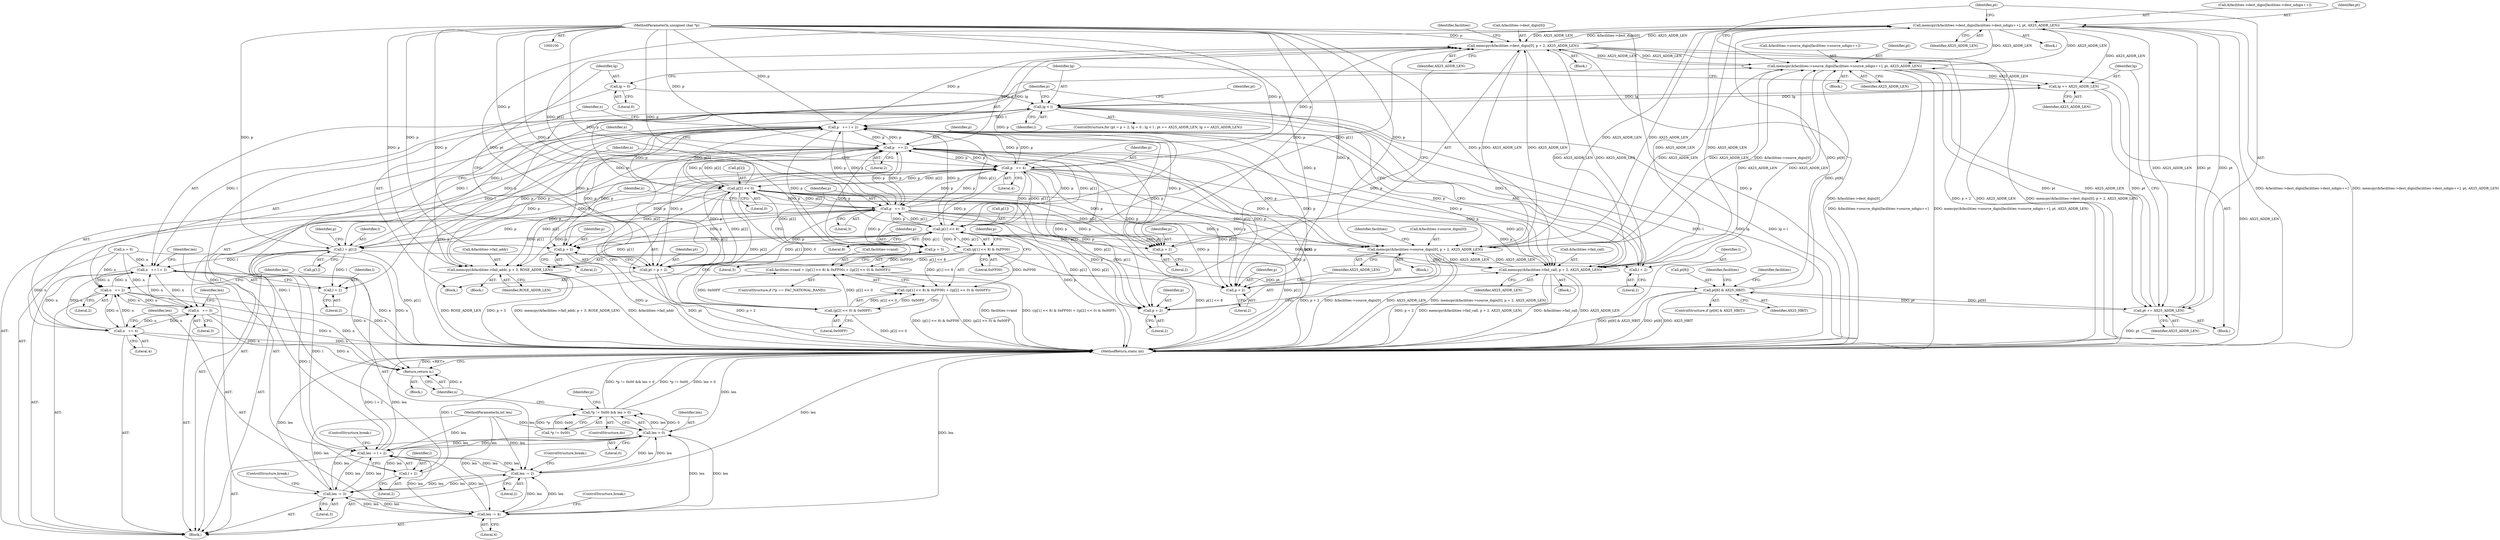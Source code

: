 digraph "0_linux_be20250c13f88375345ad99950190685eda51eb8_1@API" {
"1000329" [label="(Call,memcpy(&facilities->dest_digis[facilities->dest_ndigis++], pt, AX25_ADDR_LEN))"];
"1000224" [label="(Call,memcpy(&facilities->dest_digis[0], p + 2, AX25_ADDR_LEN))"];
"1000364" [label="(Call,p   += l + 2)"];
"1000302" [label="(Call,lg < l)"];
"1000309" [label="(Call,lg += AX25_ADDR_LEN)"];
"1000329" [label="(Call,memcpy(&facilities->dest_digis[facilities->dest_ndigis++], pt, AX25_ADDR_LEN))"];
"1000314" [label="(Call,pt[6] & AX25_HBIT)"];
"1000306" [label="(Call,pt += AX25_ADDR_LEN)"];
"1000352" [label="(Call,memcpy(&facilities->source_digis[facilities->source_ndigis++], pt, AX25_ADDR_LEN))"];
"1000197" [label="(Call,memcpy(&facilities->source_digis[0], p + 2, AX25_ADDR_LEN))"];
"1000125" [label="(Call,p   += 2)"];
"1000171" [label="(Call,p   += 4)"];
"1000154" [label="(Call,p[2] << 0)"];
"1000160" [label="(Call,p   += 3)"];
"1000147" [label="(Call,p[1] << 8)"];
"1000101" [label="(MethodParameterIn,unsigned char *p)"];
"1000247" [label="(Call,memcpy(&facilities->fail_call, p + 2, AX25_ADDR_LEN))"];
"1000294" [label="(Call,pt = p + 2)"];
"1000299" [label="(Call,lg = 0)"];
"1000182" [label="(Call,l = p[1])"];
"1000146" [label="(Call,(p[1] << 8) & 0xFF00)"];
"1000141" [label="(Call,facilities->rand = ((p[1] << 8) & 0xFF00) + ((p[2] << 0) & 0x00FF))"];
"1000145" [label="(Call,((p[1] << 8) & 0xFF00) + ((p[2] << 0) & 0x00FF))"];
"1000153" [label="(Call,(p[2] << 0) & 0x00FF)"];
"1000366" [label="(Call,l + 2)"];
"1000369" [label="(Call,n   += l + 2)"];
"1000128" [label="(Call,n   += 2)"];
"1000163" [label="(Call,n   += 3)"];
"1000174" [label="(Call,n   += 4)"];
"1000388" [label="(Return,return n;)"];
"1000371" [label="(Call,l + 2)"];
"1000374" [label="(Call,len -= l + 2)"];
"1000131" [label="(Call,len -= 2)"];
"1000166" [label="(Call,len -= 3)"];
"1000177" [label="(Call,len -= 4)"];
"1000385" [label="(Call,len > 0)"];
"1000380" [label="(Call,*p != 0x00 && len > 0)"];
"1000376" [label="(Call,l + 2)"];
"1000204" [label="(Call,p + 2)"];
"1000231" [label="(Call,p + 2)"];
"1000252" [label="(Call,p + 2)"];
"1000263" [label="(Call,memcpy(&facilities->fail_addr, p + 3, ROSE_ADDR_LEN))"];
"1000268" [label="(Call,p + 3)"];
"1000296" [label="(Call,p + 2)"];
"1000166" [label="(Call,len -= 3)"];
"1000293" [label="(Block,)"];
"1000121" [label="(Identifier,p)"];
"1000248" [label="(Call,&facilities->fail_call)"];
"1000162" [label="(Literal,3)"];
"1000130" [label="(Literal,2)"];
"1000168" [label="(Literal,3)"];
"1000246" [label="(Block,)"];
"1000377" [label="(Identifier,l)"];
"1000263" [label="(Call,memcpy(&facilities->fail_addr, p + 3, ROSE_ADDR_LEN))"];
"1000127" [label="(Literal,2)"];
"1000304" [label="(Identifier,l)"];
"1000262" [label="(Block,)"];
"1000380" [label="(Call,*p != 0x00 && len > 0)"];
"1000126" [label="(Identifier,p)"];
"1000374" [label="(Call,len -= l + 2)"];
"1000379" [label="(ControlStructure,break;)"];
"1000169" [label="(ControlStructure,break;)"];
"1000313" [label="(ControlStructure,if (pt[6] & AX25_HBIT))"];
"1000311" [label="(Identifier,AX25_ADDR_LEN)"];
"1000323" [label="(Identifier,facilities)"];
"1000103" [label="(MethodParameterIn,int len)"];
"1000165" [label="(Literal,3)"];
"1000296" [label="(Call,p + 2)"];
"1000132" [label="(Identifier,len)"];
"1000252" [label="(Call,p + 2)"];
"1000167" [label="(Identifier,len)"];
"1000178" [label="(Identifier,len)"];
"1000164" [label="(Identifier,n)"];
"1000180" [label="(ControlStructure,break;)"];
"1000141" [label="(Call,facilities->rand = ((p[1] << 8) & 0xFF00) + ((p[2] << 0) & 0x00FF))"];
"1000307" [label="(Identifier,pt)"];
"1000353" [label="(Call,&facilities->source_digis[facilities->source_ndigis++])"];
"1000104" [label="(Block,)"];
"1000234" [label="(Identifier,AX25_ADDR_LEN)"];
"1000134" [label="(ControlStructure,break;)"];
"1000370" [label="(Identifier,n)"];
"1000362" [label="(Identifier,pt)"];
"1000308" [label="(Identifier,AX25_ADDR_LEN)"];
"1000123" [label="(Block,)"];
"1000197" [label="(Call,memcpy(&facilities->source_digis[0], p + 2, AX25_ADDR_LEN))"];
"1000268" [label="(Call,p + 3)"];
"1000315" [label="(Call,pt[6])"];
"1000177" [label="(Call,len -= 4)"];
"1000346" [label="(Identifier,facilities)"];
"1000146" [label="(Call,(p[1] << 8) & 0xFF00)"];
"1000294" [label="(Call,pt = p + 2)"];
"1000161" [label="(Identifier,p)"];
"1000330" [label="(Call,&facilities->dest_digis[facilities->dest_ndigis++])"];
"1000148" [label="(Call,p[1])"];
"1000237" [label="(Identifier,facilities)"];
"1000155" [label="(Call,p[2])"];
"1000171" [label="(Call,p   += 4)"];
"1000172" [label="(Identifier,p)"];
"1000158" [label="(Literal,0)"];
"1000207" [label="(Identifier,AX25_ADDR_LEN)"];
"1000182" [label="(Call,l = p[1])"];
"1000183" [label="(Identifier,l)"];
"1000264" [label="(Call,&facilities->fail_addr)"];
"1000184" [label="(Call,p[1])"];
"1000386" [label="(Identifier,len)"];
"1000205" [label="(Identifier,p)"];
"1000136" [label="(ControlStructure,if (*p == FAC_NATIONAL_RAND))"];
"1000224" [label="(Call,memcpy(&facilities->dest_digis[0], p + 2, AX25_ADDR_LEN))"];
"1000131" [label="(Call,len -= 2)"];
"1000292" [label="(ControlStructure,for (pt = p + 2, lg = 0 ; lg < l ; pt += AX25_ADDR_LEN, lg += AX25_ADDR_LEN))"];
"1000295" [label="(Identifier,pt)"];
"1000352" [label="(Call,memcpy(&facilities->source_digis[facilities->source_ndigis++], pt, AX25_ADDR_LEN))"];
"1000116" [label="(ControlStructure,do)"];
"1000340" [label="(Identifier,AX25_ADDR_LEN)"];
"1000390" [label="(MethodReturn,static int)"];
"1000302" [label="(Call,lg < l)"];
"1000297" [label="(Identifier,p)"];
"1000365" [label="(Identifier,p)"];
"1000366" [label="(Call,l + 2)"];
"1000156" [label="(Identifier,p)"];
"1000300" [label="(Identifier,lg)"];
"1000389" [label="(Identifier,n)"];
"1000154" [label="(Call,p[2] << 0)"];
"1000206" [label="(Literal,2)"];
"1000210" [label="(Identifier,facilities)"];
"1000142" [label="(Call,facilities->rand)"];
"1000299" [label="(Call,lg = 0)"];
"1000309" [label="(Call,lg += AX25_ADDR_LEN)"];
"1000329" [label="(Call,memcpy(&facilities->dest_digis[facilities->dest_ndigis++], pt, AX25_ADDR_LEN))"];
"1000305" [label="(Block,)"];
"1000190" [label="(Identifier,p)"];
"1000301" [label="(Literal,0)"];
"1000369" [label="(Call,n   += l + 2)"];
"1000153" [label="(Call,(p[2] << 0) & 0x00FF)"];
"1000151" [label="(Literal,8)"];
"1000179" [label="(Literal,4)"];
"1000270" [label="(Literal,3)"];
"1000271" [label="(Identifier,ROSE_ADDR_LEN)"];
"1000318" [label="(Identifier,AX25_HBIT)"];
"1000342" [label="(Block,)"];
"1000375" [label="(Identifier,len)"];
"1000160" [label="(Call,p   += 3)"];
"1000101" [label="(MethodParameterIn,unsigned char *p)"];
"1000196" [label="(Block,)"];
"1000176" [label="(Literal,4)"];
"1000204" [label="(Call,p + 2)"];
"1000231" [label="(Call,p + 2)"];
"1000174" [label="(Call,n   += 4)"];
"1000316" [label="(Identifier,pt)"];
"1000223" [label="(Block,)"];
"1000372" [label="(Identifier,l)"];
"1000225" [label="(Call,&facilities->dest_digis[0])"];
"1000109" [label="(Call,n = 0)"];
"1000147" [label="(Call,p[1] << 8)"];
"1000363" [label="(Identifier,AX25_ADDR_LEN)"];
"1000129" [label="(Identifier,n)"];
"1000145" [label="(Call,((p[1] << 8) & 0xFF00) + ((p[2] << 0) & 0x00FF))"];
"1000368" [label="(Literal,2)"];
"1000306" [label="(Call,pt += AX25_ADDR_LEN)"];
"1000175" [label="(Identifier,n)"];
"1000125" [label="(Call,p   += 2)"];
"1000387" [label="(Literal,0)"];
"1000373" [label="(Literal,2)"];
"1000233" [label="(Literal,2)"];
"1000163" [label="(Call,n   += 3)"];
"1000381" [label="(Call,*p != 0x00)"];
"1000173" [label="(Literal,4)"];
"1000367" [label="(Identifier,l)"];
"1000385" [label="(Call,len > 0)"];
"1000232" [label="(Identifier,p)"];
"1000371" [label="(Call,l + 2)"];
"1000254" [label="(Literal,2)"];
"1000128" [label="(Call,n   += 2)"];
"1000253" [label="(Identifier,p)"];
"1000303" [label="(Identifier,lg)"];
"1000310" [label="(Identifier,lg)"];
"1000255" [label="(Identifier,AX25_ADDR_LEN)"];
"1000159" [label="(Literal,0x00FF)"];
"1000376" [label="(Call,l + 2)"];
"1000314" [label="(Call,pt[6] & AX25_HBIT)"];
"1000269" [label="(Identifier,p)"];
"1000133" [label="(Literal,2)"];
"1000378" [label="(Literal,2)"];
"1000298" [label="(Literal,2)"];
"1000247" [label="(Call,memcpy(&facilities->fail_call, p + 2, AX25_ADDR_LEN))"];
"1000339" [label="(Identifier,pt)"];
"1000152" [label="(Literal,0xFF00)"];
"1000198" [label="(Call,&facilities->source_digis[0])"];
"1000388" [label="(Return,return n;)"];
"1000364" [label="(Call,p   += l + 2)"];
"1000319" [label="(Block,)"];
"1000329" -> "1000319"  [label="AST: "];
"1000329" -> "1000340"  [label="CFG: "];
"1000330" -> "1000329"  [label="AST: "];
"1000339" -> "1000329"  [label="AST: "];
"1000340" -> "1000329"  [label="AST: "];
"1000307" -> "1000329"  [label="CFG: "];
"1000329" -> "1000390"  [label="DDG: memcpy(&facilities->dest_digis[facilities->dest_ndigis++], pt, AX25_ADDR_LEN)"];
"1000329" -> "1000390"  [label="DDG: &facilities->dest_digis[facilities->dest_ndigis++]"];
"1000329" -> "1000197"  [label="DDG: AX25_ADDR_LEN"];
"1000329" -> "1000224"  [label="DDG: AX25_ADDR_LEN"];
"1000329" -> "1000247"  [label="DDG: AX25_ADDR_LEN"];
"1000329" -> "1000306"  [label="DDG: AX25_ADDR_LEN"];
"1000329" -> "1000306"  [label="DDG: pt"];
"1000329" -> "1000309"  [label="DDG: AX25_ADDR_LEN"];
"1000224" -> "1000329"  [label="DDG: &facilities->dest_digis[0]"];
"1000224" -> "1000329"  [label="DDG: AX25_ADDR_LEN"];
"1000314" -> "1000329"  [label="DDG: pt[6]"];
"1000306" -> "1000329"  [label="DDG: pt"];
"1000294" -> "1000329"  [label="DDG: pt"];
"1000247" -> "1000329"  [label="DDG: AX25_ADDR_LEN"];
"1000197" -> "1000329"  [label="DDG: AX25_ADDR_LEN"];
"1000352" -> "1000329"  [label="DDG: AX25_ADDR_LEN"];
"1000329" -> "1000352"  [label="DDG: AX25_ADDR_LEN"];
"1000224" -> "1000223"  [label="AST: "];
"1000224" -> "1000234"  [label="CFG: "];
"1000225" -> "1000224"  [label="AST: "];
"1000231" -> "1000224"  [label="AST: "];
"1000234" -> "1000224"  [label="AST: "];
"1000237" -> "1000224"  [label="CFG: "];
"1000224" -> "1000390"  [label="DDG: &facilities->dest_digis[0]"];
"1000224" -> "1000390"  [label="DDG: p + 2"];
"1000224" -> "1000390"  [label="DDG: AX25_ADDR_LEN"];
"1000224" -> "1000390"  [label="DDG: memcpy(&facilities->dest_digis[0], p + 2, AX25_ADDR_LEN)"];
"1000224" -> "1000197"  [label="DDG: AX25_ADDR_LEN"];
"1000364" -> "1000224"  [label="DDG: p"];
"1000125" -> "1000224"  [label="DDG: p"];
"1000171" -> "1000224"  [label="DDG: p"];
"1000154" -> "1000224"  [label="DDG: p[2]"];
"1000160" -> "1000224"  [label="DDG: p"];
"1000101" -> "1000224"  [label="DDG: p"];
"1000147" -> "1000224"  [label="DDG: p[1]"];
"1000247" -> "1000224"  [label="DDG: AX25_ADDR_LEN"];
"1000197" -> "1000224"  [label="DDG: AX25_ADDR_LEN"];
"1000352" -> "1000224"  [label="DDG: AX25_ADDR_LEN"];
"1000224" -> "1000247"  [label="DDG: AX25_ADDR_LEN"];
"1000224" -> "1000352"  [label="DDG: AX25_ADDR_LEN"];
"1000364" -> "1000123"  [label="AST: "];
"1000364" -> "1000366"  [label="CFG: "];
"1000365" -> "1000364"  [label="AST: "];
"1000366" -> "1000364"  [label="AST: "];
"1000370" -> "1000364"  [label="CFG: "];
"1000364" -> "1000390"  [label="DDG: p"];
"1000364" -> "1000125"  [label="DDG: p"];
"1000364" -> "1000147"  [label="DDG: p"];
"1000364" -> "1000154"  [label="DDG: p"];
"1000364" -> "1000160"  [label="DDG: p"];
"1000364" -> "1000171"  [label="DDG: p"];
"1000364" -> "1000182"  [label="DDG: p"];
"1000364" -> "1000197"  [label="DDG: p"];
"1000364" -> "1000204"  [label="DDG: p"];
"1000364" -> "1000231"  [label="DDG: p"];
"1000364" -> "1000247"  [label="DDG: p"];
"1000364" -> "1000252"  [label="DDG: p"];
"1000364" -> "1000263"  [label="DDG: p"];
"1000364" -> "1000268"  [label="DDG: p"];
"1000364" -> "1000294"  [label="DDG: p"];
"1000364" -> "1000296"  [label="DDG: p"];
"1000302" -> "1000364"  [label="DDG: l"];
"1000182" -> "1000364"  [label="DDG: l"];
"1000125" -> "1000364"  [label="DDG: p"];
"1000171" -> "1000364"  [label="DDG: p"];
"1000154" -> "1000364"  [label="DDG: p[2]"];
"1000160" -> "1000364"  [label="DDG: p"];
"1000101" -> "1000364"  [label="DDG: p"];
"1000147" -> "1000364"  [label="DDG: p[1]"];
"1000302" -> "1000292"  [label="AST: "];
"1000302" -> "1000304"  [label="CFG: "];
"1000303" -> "1000302"  [label="AST: "];
"1000304" -> "1000302"  [label="AST: "];
"1000316" -> "1000302"  [label="CFG: "];
"1000365" -> "1000302"  [label="CFG: "];
"1000302" -> "1000390"  [label="DDG: l"];
"1000302" -> "1000390"  [label="DDG: lg"];
"1000302" -> "1000390"  [label="DDG: lg < l"];
"1000309" -> "1000302"  [label="DDG: lg"];
"1000299" -> "1000302"  [label="DDG: lg"];
"1000182" -> "1000302"  [label="DDG: l"];
"1000302" -> "1000309"  [label="DDG: lg"];
"1000302" -> "1000366"  [label="DDG: l"];
"1000302" -> "1000369"  [label="DDG: l"];
"1000302" -> "1000371"  [label="DDG: l"];
"1000302" -> "1000374"  [label="DDG: l"];
"1000302" -> "1000376"  [label="DDG: l"];
"1000309" -> "1000305"  [label="AST: "];
"1000309" -> "1000311"  [label="CFG: "];
"1000310" -> "1000309"  [label="AST: "];
"1000311" -> "1000309"  [label="AST: "];
"1000303" -> "1000309"  [label="CFG: "];
"1000309" -> "1000390"  [label="DDG: AX25_ADDR_LEN"];
"1000352" -> "1000309"  [label="DDG: AX25_ADDR_LEN"];
"1000314" -> "1000313"  [label="AST: "];
"1000314" -> "1000318"  [label="CFG: "];
"1000315" -> "1000314"  [label="AST: "];
"1000318" -> "1000314"  [label="AST: "];
"1000323" -> "1000314"  [label="CFG: "];
"1000346" -> "1000314"  [label="CFG: "];
"1000314" -> "1000390"  [label="DDG: pt[6]"];
"1000314" -> "1000390"  [label="DDG: AX25_HBIT"];
"1000314" -> "1000390"  [label="DDG: pt[6] & AX25_HBIT"];
"1000314" -> "1000306"  [label="DDG: pt[6]"];
"1000306" -> "1000314"  [label="DDG: pt"];
"1000294" -> "1000314"  [label="DDG: pt"];
"1000314" -> "1000352"  [label="DDG: pt[6]"];
"1000306" -> "1000305"  [label="AST: "];
"1000306" -> "1000308"  [label="CFG: "];
"1000307" -> "1000306"  [label="AST: "];
"1000308" -> "1000306"  [label="AST: "];
"1000310" -> "1000306"  [label="CFG: "];
"1000306" -> "1000390"  [label="DDG: pt"];
"1000352" -> "1000306"  [label="DDG: AX25_ADDR_LEN"];
"1000352" -> "1000306"  [label="DDG: pt"];
"1000306" -> "1000352"  [label="DDG: pt"];
"1000352" -> "1000342"  [label="AST: "];
"1000352" -> "1000363"  [label="CFG: "];
"1000353" -> "1000352"  [label="AST: "];
"1000362" -> "1000352"  [label="AST: "];
"1000363" -> "1000352"  [label="AST: "];
"1000307" -> "1000352"  [label="CFG: "];
"1000352" -> "1000390"  [label="DDG: &facilities->source_digis[facilities->source_ndigis++]"];
"1000352" -> "1000390"  [label="DDG: memcpy(&facilities->source_digis[facilities->source_ndigis++], pt, AX25_ADDR_LEN)"];
"1000352" -> "1000197"  [label="DDG: AX25_ADDR_LEN"];
"1000352" -> "1000247"  [label="DDG: AX25_ADDR_LEN"];
"1000197" -> "1000352"  [label="DDG: &facilities->source_digis[0]"];
"1000197" -> "1000352"  [label="DDG: AX25_ADDR_LEN"];
"1000294" -> "1000352"  [label="DDG: pt"];
"1000247" -> "1000352"  [label="DDG: AX25_ADDR_LEN"];
"1000197" -> "1000196"  [label="AST: "];
"1000197" -> "1000207"  [label="CFG: "];
"1000198" -> "1000197"  [label="AST: "];
"1000204" -> "1000197"  [label="AST: "];
"1000207" -> "1000197"  [label="AST: "];
"1000210" -> "1000197"  [label="CFG: "];
"1000197" -> "1000390"  [label="DDG: AX25_ADDR_LEN"];
"1000197" -> "1000390"  [label="DDG: memcpy(&facilities->source_digis[0], p + 2, AX25_ADDR_LEN)"];
"1000197" -> "1000390"  [label="DDG: p + 2"];
"1000197" -> "1000390"  [label="DDG: &facilities->source_digis[0]"];
"1000125" -> "1000197"  [label="DDG: p"];
"1000171" -> "1000197"  [label="DDG: p"];
"1000154" -> "1000197"  [label="DDG: p[2]"];
"1000160" -> "1000197"  [label="DDG: p"];
"1000101" -> "1000197"  [label="DDG: p"];
"1000147" -> "1000197"  [label="DDG: p[1]"];
"1000247" -> "1000197"  [label="DDG: AX25_ADDR_LEN"];
"1000197" -> "1000247"  [label="DDG: AX25_ADDR_LEN"];
"1000125" -> "1000123"  [label="AST: "];
"1000125" -> "1000127"  [label="CFG: "];
"1000126" -> "1000125"  [label="AST: "];
"1000127" -> "1000125"  [label="AST: "];
"1000129" -> "1000125"  [label="CFG: "];
"1000125" -> "1000390"  [label="DDG: p"];
"1000171" -> "1000125"  [label="DDG: p"];
"1000154" -> "1000125"  [label="DDG: p[2]"];
"1000147" -> "1000125"  [label="DDG: p[1]"];
"1000160" -> "1000125"  [label="DDG: p"];
"1000101" -> "1000125"  [label="DDG: p"];
"1000125" -> "1000147"  [label="DDG: p"];
"1000125" -> "1000154"  [label="DDG: p"];
"1000125" -> "1000160"  [label="DDG: p"];
"1000125" -> "1000171"  [label="DDG: p"];
"1000125" -> "1000182"  [label="DDG: p"];
"1000125" -> "1000204"  [label="DDG: p"];
"1000125" -> "1000231"  [label="DDG: p"];
"1000125" -> "1000247"  [label="DDG: p"];
"1000125" -> "1000252"  [label="DDG: p"];
"1000125" -> "1000263"  [label="DDG: p"];
"1000125" -> "1000268"  [label="DDG: p"];
"1000125" -> "1000294"  [label="DDG: p"];
"1000125" -> "1000296"  [label="DDG: p"];
"1000171" -> "1000123"  [label="AST: "];
"1000171" -> "1000173"  [label="CFG: "];
"1000172" -> "1000171"  [label="AST: "];
"1000173" -> "1000171"  [label="AST: "];
"1000175" -> "1000171"  [label="CFG: "];
"1000171" -> "1000390"  [label="DDG: p"];
"1000171" -> "1000147"  [label="DDG: p"];
"1000171" -> "1000154"  [label="DDG: p"];
"1000171" -> "1000160"  [label="DDG: p"];
"1000154" -> "1000171"  [label="DDG: p[2]"];
"1000147" -> "1000171"  [label="DDG: p[1]"];
"1000160" -> "1000171"  [label="DDG: p"];
"1000101" -> "1000171"  [label="DDG: p"];
"1000171" -> "1000182"  [label="DDG: p"];
"1000171" -> "1000204"  [label="DDG: p"];
"1000171" -> "1000231"  [label="DDG: p"];
"1000171" -> "1000247"  [label="DDG: p"];
"1000171" -> "1000252"  [label="DDG: p"];
"1000171" -> "1000263"  [label="DDG: p"];
"1000171" -> "1000268"  [label="DDG: p"];
"1000171" -> "1000294"  [label="DDG: p"];
"1000171" -> "1000296"  [label="DDG: p"];
"1000154" -> "1000153"  [label="AST: "];
"1000154" -> "1000158"  [label="CFG: "];
"1000155" -> "1000154"  [label="AST: "];
"1000158" -> "1000154"  [label="AST: "];
"1000159" -> "1000154"  [label="CFG: "];
"1000154" -> "1000390"  [label="DDG: p[2]"];
"1000154" -> "1000153"  [label="DDG: p[2]"];
"1000154" -> "1000153"  [label="DDG: 0"];
"1000160" -> "1000154"  [label="DDG: p"];
"1000101" -> "1000154"  [label="DDG: p"];
"1000154" -> "1000160"  [label="DDG: p[2]"];
"1000154" -> "1000204"  [label="DDG: p[2]"];
"1000154" -> "1000231"  [label="DDG: p[2]"];
"1000154" -> "1000247"  [label="DDG: p[2]"];
"1000154" -> "1000252"  [label="DDG: p[2]"];
"1000154" -> "1000263"  [label="DDG: p[2]"];
"1000154" -> "1000268"  [label="DDG: p[2]"];
"1000154" -> "1000294"  [label="DDG: p[2]"];
"1000154" -> "1000296"  [label="DDG: p[2]"];
"1000160" -> "1000123"  [label="AST: "];
"1000160" -> "1000162"  [label="CFG: "];
"1000161" -> "1000160"  [label="AST: "];
"1000162" -> "1000160"  [label="AST: "];
"1000164" -> "1000160"  [label="CFG: "];
"1000160" -> "1000390"  [label="DDG: p"];
"1000160" -> "1000147"  [label="DDG: p"];
"1000147" -> "1000160"  [label="DDG: p[1]"];
"1000101" -> "1000160"  [label="DDG: p"];
"1000160" -> "1000182"  [label="DDG: p"];
"1000160" -> "1000204"  [label="DDG: p"];
"1000160" -> "1000231"  [label="DDG: p"];
"1000160" -> "1000247"  [label="DDG: p"];
"1000160" -> "1000252"  [label="DDG: p"];
"1000160" -> "1000263"  [label="DDG: p"];
"1000160" -> "1000268"  [label="DDG: p"];
"1000160" -> "1000294"  [label="DDG: p"];
"1000160" -> "1000296"  [label="DDG: p"];
"1000147" -> "1000146"  [label="AST: "];
"1000147" -> "1000151"  [label="CFG: "];
"1000148" -> "1000147"  [label="AST: "];
"1000151" -> "1000147"  [label="AST: "];
"1000152" -> "1000147"  [label="CFG: "];
"1000147" -> "1000390"  [label="DDG: p[1]"];
"1000147" -> "1000146"  [label="DDG: p[1]"];
"1000147" -> "1000146"  [label="DDG: 8"];
"1000101" -> "1000147"  [label="DDG: p"];
"1000147" -> "1000182"  [label="DDG: p[1]"];
"1000147" -> "1000204"  [label="DDG: p[1]"];
"1000147" -> "1000231"  [label="DDG: p[1]"];
"1000147" -> "1000247"  [label="DDG: p[1]"];
"1000147" -> "1000252"  [label="DDG: p[1]"];
"1000147" -> "1000263"  [label="DDG: p[1]"];
"1000147" -> "1000268"  [label="DDG: p[1]"];
"1000147" -> "1000294"  [label="DDG: p[1]"];
"1000147" -> "1000296"  [label="DDG: p[1]"];
"1000101" -> "1000100"  [label="AST: "];
"1000101" -> "1000390"  [label="DDG: p"];
"1000101" -> "1000182"  [label="DDG: p"];
"1000101" -> "1000204"  [label="DDG: p"];
"1000101" -> "1000231"  [label="DDG: p"];
"1000101" -> "1000247"  [label="DDG: p"];
"1000101" -> "1000252"  [label="DDG: p"];
"1000101" -> "1000263"  [label="DDG: p"];
"1000101" -> "1000268"  [label="DDG: p"];
"1000101" -> "1000294"  [label="DDG: p"];
"1000101" -> "1000296"  [label="DDG: p"];
"1000247" -> "1000246"  [label="AST: "];
"1000247" -> "1000255"  [label="CFG: "];
"1000248" -> "1000247"  [label="AST: "];
"1000252" -> "1000247"  [label="AST: "];
"1000255" -> "1000247"  [label="AST: "];
"1000365" -> "1000247"  [label="CFG: "];
"1000247" -> "1000390"  [label="DDG: &facilities->fail_call"];
"1000247" -> "1000390"  [label="DDG: AX25_ADDR_LEN"];
"1000247" -> "1000390"  [label="DDG: p + 2"];
"1000247" -> "1000390"  [label="DDG: memcpy(&facilities->fail_call, p + 2, AX25_ADDR_LEN)"];
"1000294" -> "1000293"  [label="AST: "];
"1000294" -> "1000296"  [label="CFG: "];
"1000295" -> "1000294"  [label="AST: "];
"1000296" -> "1000294"  [label="AST: "];
"1000300" -> "1000294"  [label="CFG: "];
"1000294" -> "1000390"  [label="DDG: p + 2"];
"1000294" -> "1000390"  [label="DDG: pt"];
"1000299" -> "1000293"  [label="AST: "];
"1000299" -> "1000301"  [label="CFG: "];
"1000300" -> "1000299"  [label="AST: "];
"1000301" -> "1000299"  [label="AST: "];
"1000303" -> "1000299"  [label="CFG: "];
"1000182" -> "1000123"  [label="AST: "];
"1000182" -> "1000184"  [label="CFG: "];
"1000183" -> "1000182"  [label="AST: "];
"1000184" -> "1000182"  [label="AST: "];
"1000190" -> "1000182"  [label="CFG: "];
"1000182" -> "1000390"  [label="DDG: p[1]"];
"1000182" -> "1000366"  [label="DDG: l"];
"1000182" -> "1000369"  [label="DDG: l"];
"1000182" -> "1000371"  [label="DDG: l"];
"1000182" -> "1000374"  [label="DDG: l"];
"1000182" -> "1000376"  [label="DDG: l"];
"1000146" -> "1000145"  [label="AST: "];
"1000146" -> "1000152"  [label="CFG: "];
"1000152" -> "1000146"  [label="AST: "];
"1000156" -> "1000146"  [label="CFG: "];
"1000146" -> "1000390"  [label="DDG: p[1] << 8"];
"1000146" -> "1000141"  [label="DDG: p[1] << 8"];
"1000146" -> "1000141"  [label="DDG: 0xFF00"];
"1000146" -> "1000145"  [label="DDG: p[1] << 8"];
"1000146" -> "1000145"  [label="DDG: 0xFF00"];
"1000141" -> "1000136"  [label="AST: "];
"1000141" -> "1000145"  [label="CFG: "];
"1000142" -> "1000141"  [label="AST: "];
"1000145" -> "1000141"  [label="AST: "];
"1000161" -> "1000141"  [label="CFG: "];
"1000141" -> "1000390"  [label="DDG: facilities->rand"];
"1000141" -> "1000390"  [label="DDG: ((p[1] << 8) & 0xFF00) + ((p[2] << 0) & 0x00FF)"];
"1000153" -> "1000141"  [label="DDG: p[2] << 0"];
"1000153" -> "1000141"  [label="DDG: 0x00FF"];
"1000145" -> "1000153"  [label="CFG: "];
"1000153" -> "1000145"  [label="AST: "];
"1000145" -> "1000390"  [label="DDG: (p[2] << 0) & 0x00FF"];
"1000145" -> "1000390"  [label="DDG: (p[1] << 8) & 0xFF00"];
"1000153" -> "1000145"  [label="DDG: p[2] << 0"];
"1000153" -> "1000145"  [label="DDG: 0x00FF"];
"1000153" -> "1000159"  [label="CFG: "];
"1000159" -> "1000153"  [label="AST: "];
"1000153" -> "1000390"  [label="DDG: p[2] << 0"];
"1000366" -> "1000368"  [label="CFG: "];
"1000367" -> "1000366"  [label="AST: "];
"1000368" -> "1000366"  [label="AST: "];
"1000369" -> "1000123"  [label="AST: "];
"1000369" -> "1000371"  [label="CFG: "];
"1000370" -> "1000369"  [label="AST: "];
"1000371" -> "1000369"  [label="AST: "];
"1000375" -> "1000369"  [label="CFG: "];
"1000369" -> "1000390"  [label="DDG: n"];
"1000369" -> "1000128"  [label="DDG: n"];
"1000369" -> "1000163"  [label="DDG: n"];
"1000369" -> "1000174"  [label="DDG: n"];
"1000163" -> "1000369"  [label="DDG: n"];
"1000128" -> "1000369"  [label="DDG: n"];
"1000109" -> "1000369"  [label="DDG: n"];
"1000174" -> "1000369"  [label="DDG: n"];
"1000369" -> "1000388"  [label="DDG: n"];
"1000128" -> "1000123"  [label="AST: "];
"1000128" -> "1000130"  [label="CFG: "];
"1000129" -> "1000128"  [label="AST: "];
"1000130" -> "1000128"  [label="AST: "];
"1000132" -> "1000128"  [label="CFG: "];
"1000128" -> "1000390"  [label="DDG: n"];
"1000163" -> "1000128"  [label="DDG: n"];
"1000109" -> "1000128"  [label="DDG: n"];
"1000174" -> "1000128"  [label="DDG: n"];
"1000128" -> "1000163"  [label="DDG: n"];
"1000128" -> "1000174"  [label="DDG: n"];
"1000128" -> "1000388"  [label="DDG: n"];
"1000163" -> "1000123"  [label="AST: "];
"1000163" -> "1000165"  [label="CFG: "];
"1000164" -> "1000163"  [label="AST: "];
"1000165" -> "1000163"  [label="AST: "];
"1000167" -> "1000163"  [label="CFG: "];
"1000163" -> "1000390"  [label="DDG: n"];
"1000109" -> "1000163"  [label="DDG: n"];
"1000174" -> "1000163"  [label="DDG: n"];
"1000163" -> "1000174"  [label="DDG: n"];
"1000163" -> "1000388"  [label="DDG: n"];
"1000174" -> "1000123"  [label="AST: "];
"1000174" -> "1000176"  [label="CFG: "];
"1000175" -> "1000174"  [label="AST: "];
"1000176" -> "1000174"  [label="AST: "];
"1000178" -> "1000174"  [label="CFG: "];
"1000174" -> "1000390"  [label="DDG: n"];
"1000109" -> "1000174"  [label="DDG: n"];
"1000174" -> "1000388"  [label="DDG: n"];
"1000388" -> "1000104"  [label="AST: "];
"1000388" -> "1000389"  [label="CFG: "];
"1000389" -> "1000388"  [label="AST: "];
"1000390" -> "1000388"  [label="CFG: "];
"1000388" -> "1000390"  [label="DDG: <RET>"];
"1000389" -> "1000388"  [label="DDG: n"];
"1000109" -> "1000388"  [label="DDG: n"];
"1000371" -> "1000373"  [label="CFG: "];
"1000372" -> "1000371"  [label="AST: "];
"1000373" -> "1000371"  [label="AST: "];
"1000374" -> "1000123"  [label="AST: "];
"1000374" -> "1000376"  [label="CFG: "];
"1000375" -> "1000374"  [label="AST: "];
"1000376" -> "1000374"  [label="AST: "];
"1000379" -> "1000374"  [label="CFG: "];
"1000374" -> "1000390"  [label="DDG: l + 2"];
"1000374" -> "1000390"  [label="DDG: len"];
"1000374" -> "1000131"  [label="DDG: len"];
"1000374" -> "1000166"  [label="DDG: len"];
"1000374" -> "1000177"  [label="DDG: len"];
"1000177" -> "1000374"  [label="DDG: len"];
"1000131" -> "1000374"  [label="DDG: len"];
"1000385" -> "1000374"  [label="DDG: len"];
"1000166" -> "1000374"  [label="DDG: len"];
"1000103" -> "1000374"  [label="DDG: len"];
"1000374" -> "1000385"  [label="DDG: len"];
"1000131" -> "1000123"  [label="AST: "];
"1000131" -> "1000133"  [label="CFG: "];
"1000132" -> "1000131"  [label="AST: "];
"1000133" -> "1000131"  [label="AST: "];
"1000134" -> "1000131"  [label="CFG: "];
"1000131" -> "1000390"  [label="DDG: len"];
"1000177" -> "1000131"  [label="DDG: len"];
"1000385" -> "1000131"  [label="DDG: len"];
"1000166" -> "1000131"  [label="DDG: len"];
"1000103" -> "1000131"  [label="DDG: len"];
"1000131" -> "1000166"  [label="DDG: len"];
"1000131" -> "1000177"  [label="DDG: len"];
"1000131" -> "1000385"  [label="DDG: len"];
"1000166" -> "1000123"  [label="AST: "];
"1000166" -> "1000168"  [label="CFG: "];
"1000167" -> "1000166"  [label="AST: "];
"1000168" -> "1000166"  [label="AST: "];
"1000169" -> "1000166"  [label="CFG: "];
"1000166" -> "1000390"  [label="DDG: len"];
"1000177" -> "1000166"  [label="DDG: len"];
"1000385" -> "1000166"  [label="DDG: len"];
"1000103" -> "1000166"  [label="DDG: len"];
"1000166" -> "1000177"  [label="DDG: len"];
"1000166" -> "1000385"  [label="DDG: len"];
"1000177" -> "1000123"  [label="AST: "];
"1000177" -> "1000179"  [label="CFG: "];
"1000178" -> "1000177"  [label="AST: "];
"1000179" -> "1000177"  [label="AST: "];
"1000180" -> "1000177"  [label="CFG: "];
"1000177" -> "1000390"  [label="DDG: len"];
"1000385" -> "1000177"  [label="DDG: len"];
"1000103" -> "1000177"  [label="DDG: len"];
"1000177" -> "1000385"  [label="DDG: len"];
"1000385" -> "1000380"  [label="AST: "];
"1000385" -> "1000387"  [label="CFG: "];
"1000386" -> "1000385"  [label="AST: "];
"1000387" -> "1000385"  [label="AST: "];
"1000380" -> "1000385"  [label="CFG: "];
"1000385" -> "1000390"  [label="DDG: len"];
"1000385" -> "1000380"  [label="DDG: len"];
"1000385" -> "1000380"  [label="DDG: 0"];
"1000103" -> "1000385"  [label="DDG: len"];
"1000380" -> "1000116"  [label="AST: "];
"1000380" -> "1000381"  [label="CFG: "];
"1000381" -> "1000380"  [label="AST: "];
"1000121" -> "1000380"  [label="CFG: "];
"1000389" -> "1000380"  [label="CFG: "];
"1000380" -> "1000390"  [label="DDG: *p != 0x00 && len > 0"];
"1000380" -> "1000390"  [label="DDG: *p != 0x00"];
"1000380" -> "1000390"  [label="DDG: len > 0"];
"1000381" -> "1000380"  [label="DDG: *p"];
"1000381" -> "1000380"  [label="DDG: 0x00"];
"1000376" -> "1000378"  [label="CFG: "];
"1000377" -> "1000376"  [label="AST: "];
"1000378" -> "1000376"  [label="AST: "];
"1000376" -> "1000390"  [label="DDG: l"];
"1000204" -> "1000206"  [label="CFG: "];
"1000205" -> "1000204"  [label="AST: "];
"1000206" -> "1000204"  [label="AST: "];
"1000207" -> "1000204"  [label="CFG: "];
"1000231" -> "1000233"  [label="CFG: "];
"1000232" -> "1000231"  [label="AST: "];
"1000233" -> "1000231"  [label="AST: "];
"1000234" -> "1000231"  [label="CFG: "];
"1000252" -> "1000254"  [label="CFG: "];
"1000253" -> "1000252"  [label="AST: "];
"1000254" -> "1000252"  [label="AST: "];
"1000255" -> "1000252"  [label="CFG: "];
"1000263" -> "1000262"  [label="AST: "];
"1000263" -> "1000271"  [label="CFG: "];
"1000264" -> "1000263"  [label="AST: "];
"1000268" -> "1000263"  [label="AST: "];
"1000271" -> "1000263"  [label="AST: "];
"1000365" -> "1000263"  [label="CFG: "];
"1000263" -> "1000390"  [label="DDG: p + 3"];
"1000263" -> "1000390"  [label="DDG: memcpy(&facilities->fail_addr, p + 3, ROSE_ADDR_LEN)"];
"1000263" -> "1000390"  [label="DDG: &facilities->fail_addr"];
"1000263" -> "1000390"  [label="DDG: ROSE_ADDR_LEN"];
"1000268" -> "1000270"  [label="CFG: "];
"1000269" -> "1000268"  [label="AST: "];
"1000270" -> "1000268"  [label="AST: "];
"1000271" -> "1000268"  [label="CFG: "];
"1000296" -> "1000298"  [label="CFG: "];
"1000297" -> "1000296"  [label="AST: "];
"1000298" -> "1000296"  [label="AST: "];
"1000296" -> "1000390"  [label="DDG: p"];
}

